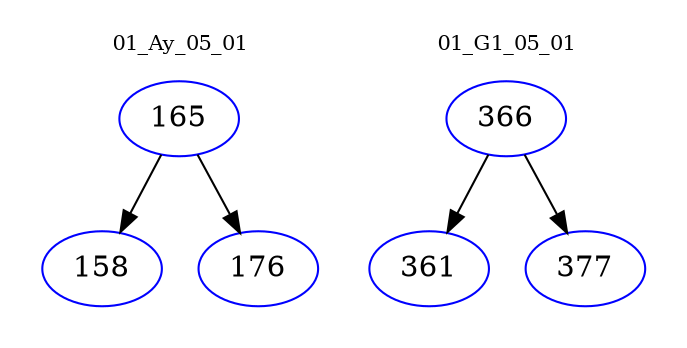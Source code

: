 digraph{
subgraph cluster_0 {
color = white
label = "01_Ay_05_01";
fontsize=10;
T0_165 [label="165", color="blue"]
T0_165 -> T0_158 [color="black"]
T0_158 [label="158", color="blue"]
T0_165 -> T0_176 [color="black"]
T0_176 [label="176", color="blue"]
}
subgraph cluster_1 {
color = white
label = "01_G1_05_01";
fontsize=10;
T1_366 [label="366", color="blue"]
T1_366 -> T1_361 [color="black"]
T1_361 [label="361", color="blue"]
T1_366 -> T1_377 [color="black"]
T1_377 [label="377", color="blue"]
}
}
